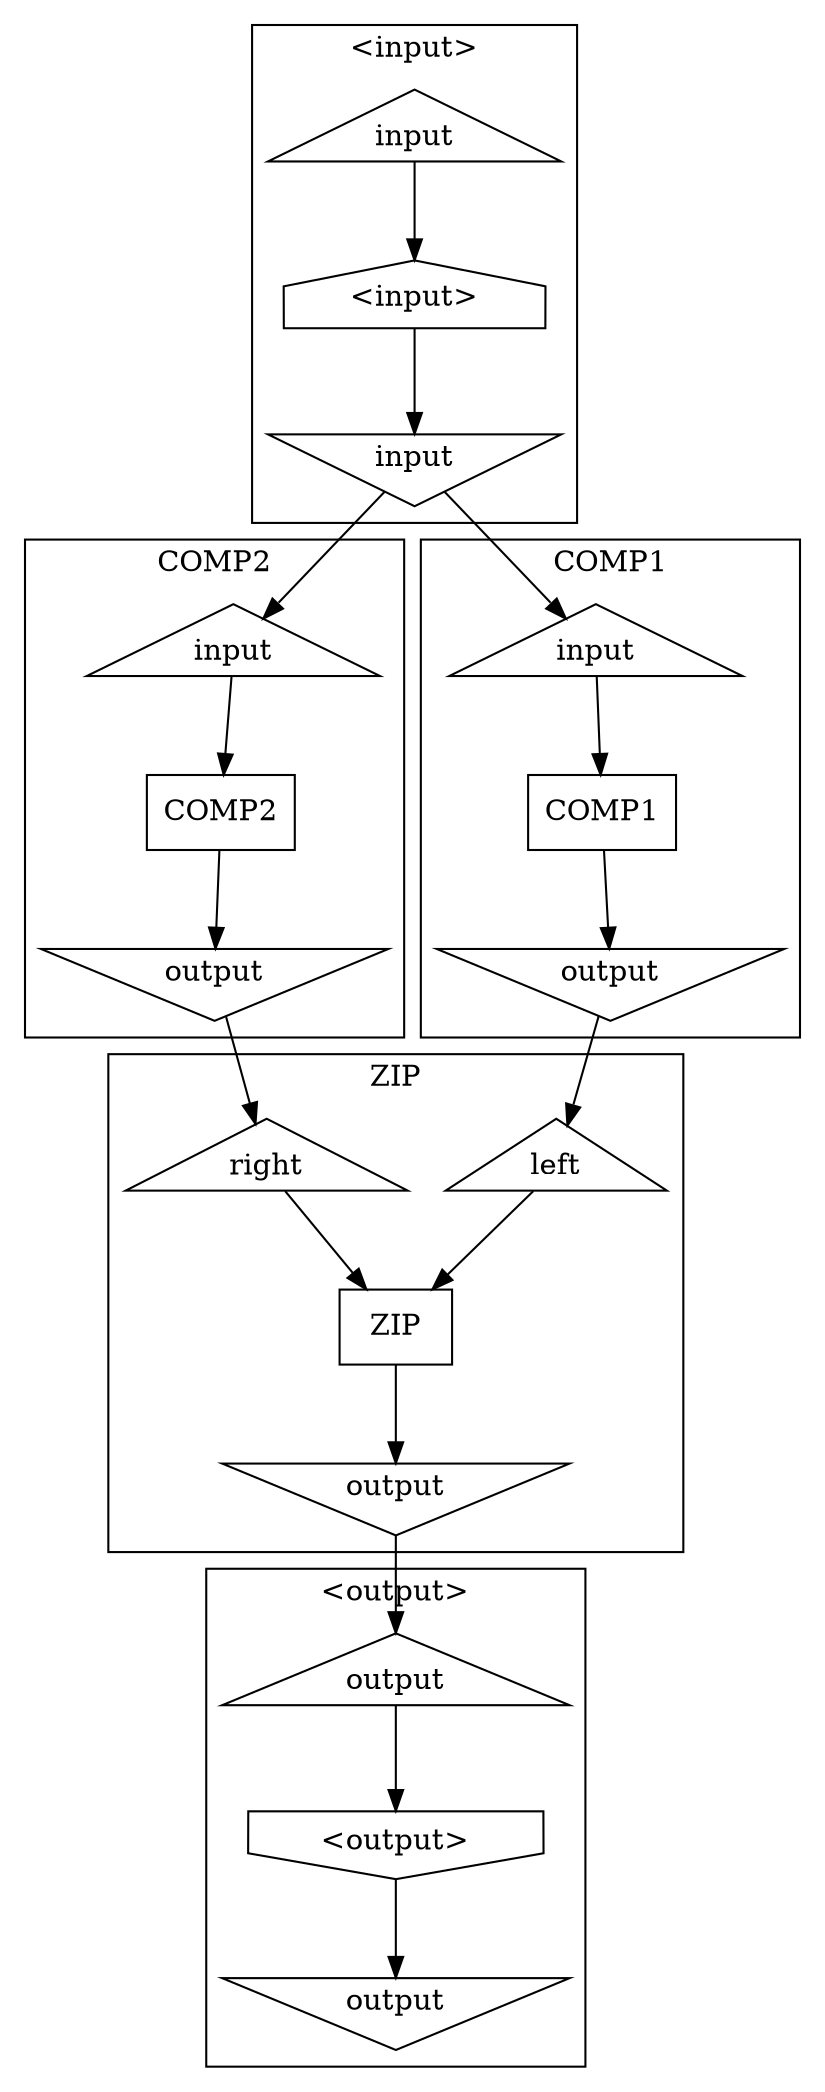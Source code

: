 digraph "spread-io" {
subgraph "cluster_<input>" {
label="<input>"
"<input>"[shape="house"]
"<input>.IN.input" -> "<input>"
subgraph "<input>.IN" {
"<input>.IN.input"[label="input", shape="triangle"]
}

"<input>" -> "<input>.OUT.input"
subgraph "<input>.OUT" {
"<input>.OUT.input"[label="input", shape="invtriangle"]
}

}
subgraph "cluster_<output>" {
label="<output>"
"<output>"[shape="invhouse"]
"<output>.IN.output" -> "<output>"
subgraph "<output>.IN" {
"<output>.IN.output"[label="output", shape="triangle"]
}

"<output>" -> "<output>.OUT.output"
subgraph "<output>.OUT" {
"<output>.OUT.output"[label="output", shape="invtriangle"]
}

}
subgraph "cluster_ZIP" {
label="ZIP"
"ZIP"[shape="rectangle"]
"ZIP.IN.left" -> "ZIP"
"ZIP.IN.right" -> "ZIP"
subgraph "ZIP.IN" {
"ZIP.IN.left"[label="left", shape="triangle"]
"ZIP.IN.right"[label="right", shape="triangle"]
}

"ZIP" -> "ZIP.OUT.output"
subgraph "ZIP.OUT" {
"ZIP.OUT.output"[label="output", shape="invtriangle"]
}

}
subgraph "cluster_COMP2" {
label="COMP2"
"COMP2"[shape="rectangle"]
"COMP2.IN.input" -> "COMP2"
subgraph "COMP2.IN" {
"COMP2.IN.input"[label="input", shape="triangle"]
}

"COMP2" -> "COMP2.OUT.output"
subgraph "COMP2.OUT" {
"COMP2.OUT.output"[label="output", shape="invtriangle"]
}

}
subgraph "cluster_COMP1" {
label="COMP1"
"COMP1"[shape="rectangle"]
"COMP1.IN.input" -> "COMP1"
subgraph "COMP1.IN" {
"COMP1.IN.input"[label="input", shape="triangle"]
}

"COMP1" -> "COMP1.OUT.output"
subgraph "COMP1.OUT" {
"COMP1.OUT.output"[label="output", shape="invtriangle"]
}

}
"<input>.OUT.input" -> "COMP1.IN.input"
"<input>.OUT.input" -> "COMP2.IN.input"
"COMP1.OUT.output" -> "ZIP.IN.left"
"COMP2.OUT.output" -> "ZIP.IN.right"
"ZIP.OUT.output" -> "<output>.IN.output"
}